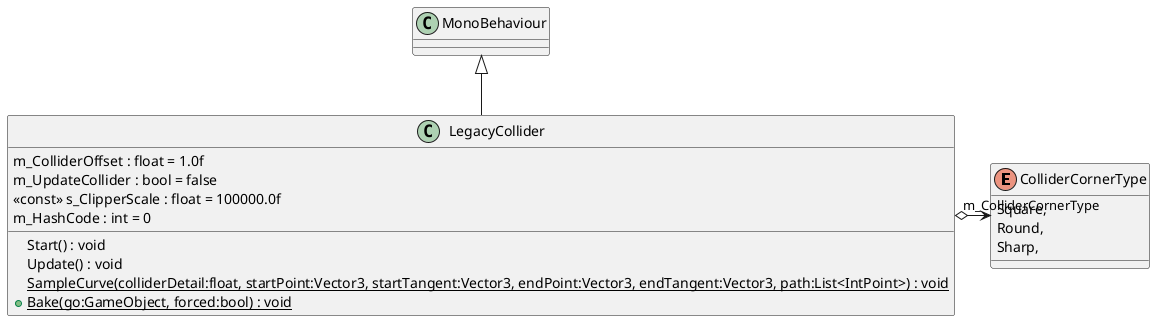 @startuml
enum ColliderCornerType {
    Square,
    Round,
    Sharp,
}
class LegacyCollider {
    m_ColliderOffset : float = 1.0f
    m_UpdateCollider : bool = false
    <<const>> s_ClipperScale : float = 100000.0f
    m_HashCode : int = 0
    Start() : void
    Update() : void
    {static} SampleCurve(colliderDetail:float, startPoint:Vector3, startTangent:Vector3, endPoint:Vector3, endTangent:Vector3, path:List<IntPoint>) : void
    + {static} Bake(go:GameObject, forced:bool) : void
}
MonoBehaviour <|-- LegacyCollider
LegacyCollider o-> "m_ColliderCornerType" ColliderCornerType
@enduml
